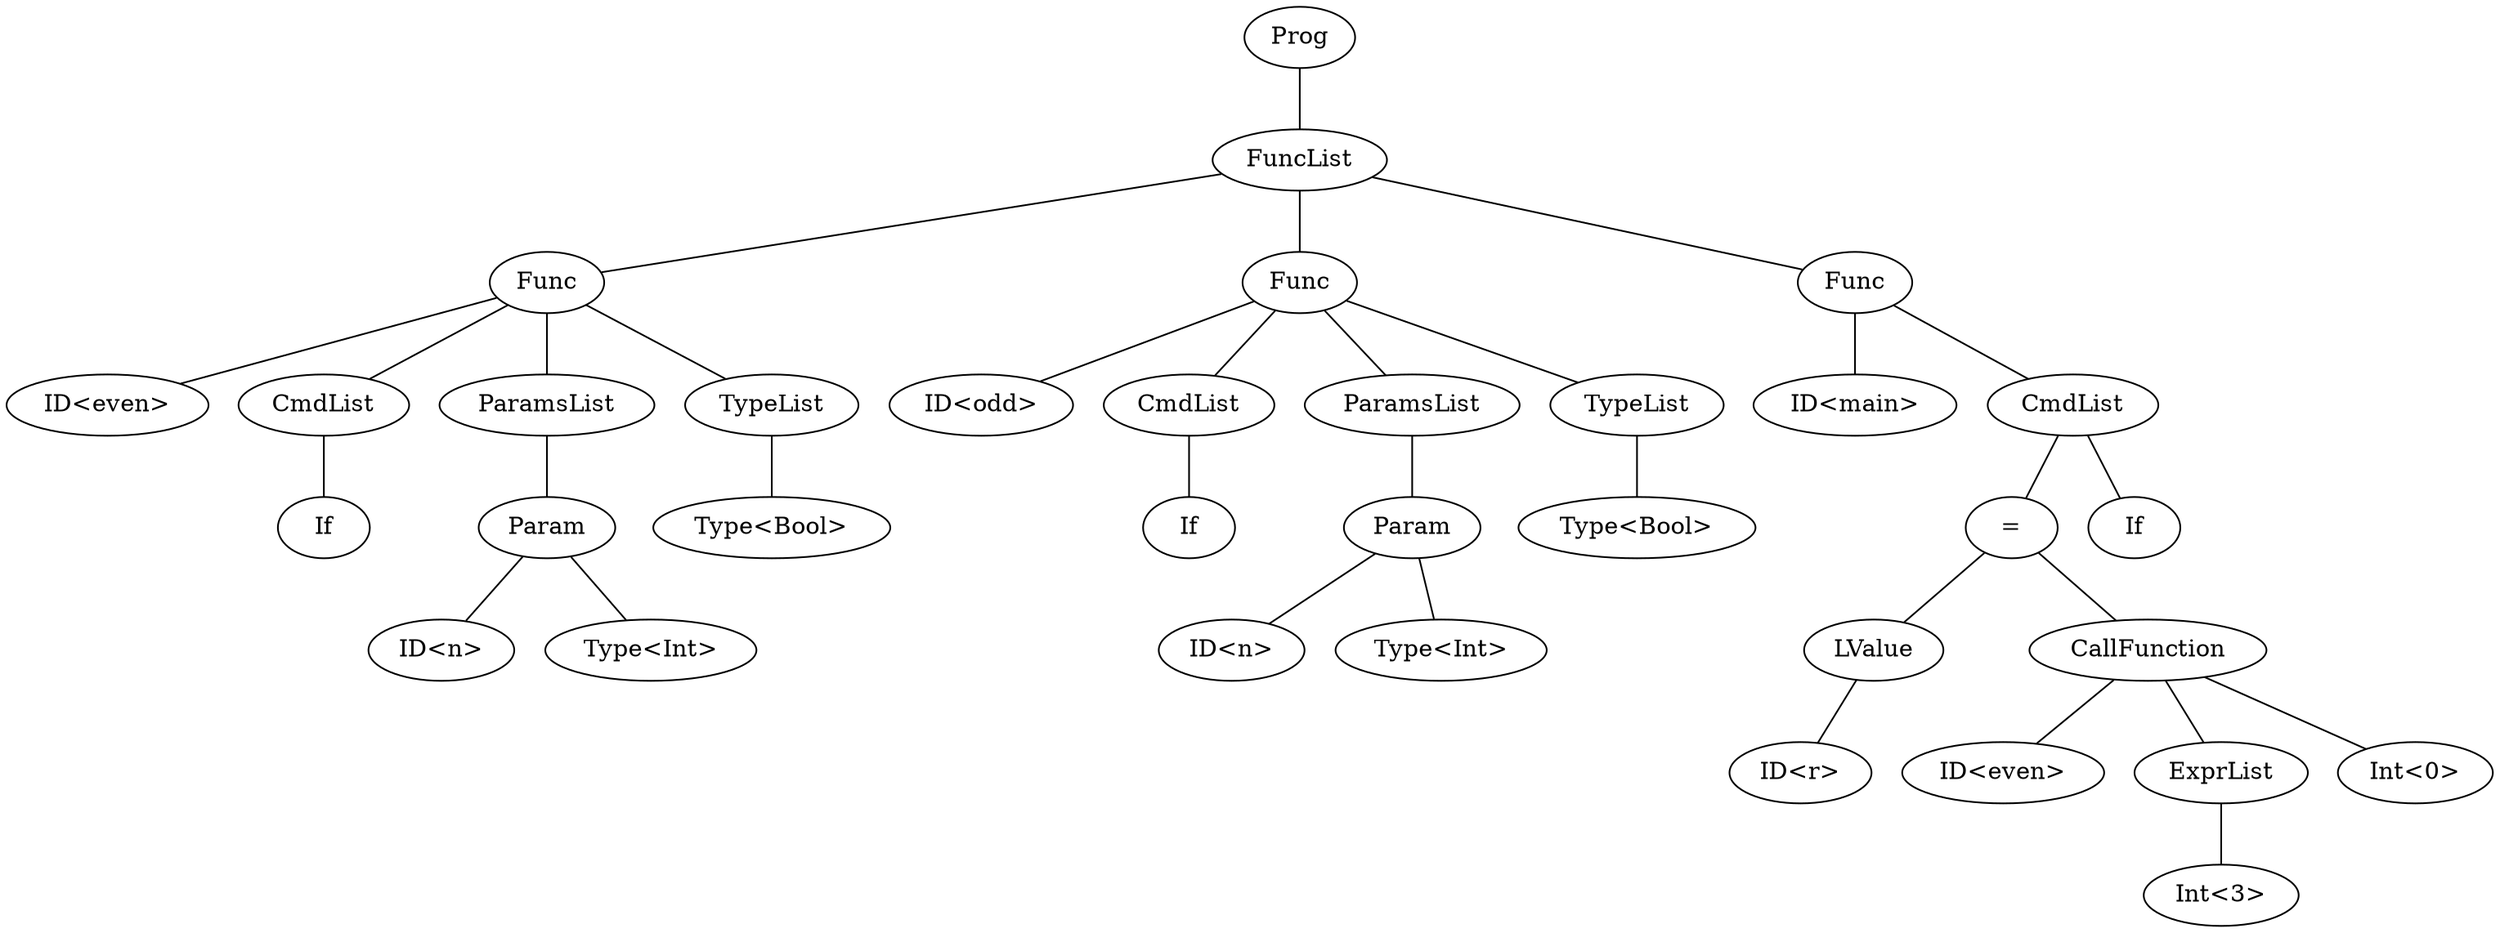 graph program {
87 [label=Prog]
87--27
27 [label=FuncList]
27--26
26 [label="Func"]
26--25
25 [label="ID<even>"]
26--24
24 [label=CmdList]
24--23
23 [label="If"]
26--3
3 [label="ParamsList"]
3--2
2 [label="Param"]
2--1
1 [label="ID<n>"]
2--0
0 [label="Type<Int>"]
26--5
5 [label="TypeList"]
5--4
4 [label="Type<Bool>"]
27--54
54 [label="Func"]
54--53
53 [label="ID<odd>"]
54--52
52 [label=CmdList]
52--51
51 [label="If"]
54--31
31 [label="ParamsList"]
31--30
30 [label="Param"]
30--29
29 [label="ID<n>"]
30--28
28 [label="Type<Int>"]
54--33
33 [label="TypeList"]
33--32
32 [label="Type<Bool>"]
27--86
86 [label="Func"]
86--85
85 [label="ID<main>"]
86--63
63 [label=CmdList]
63--62
62 [label= "="]
62--56
56 [label="LValue"]
56--55
55 [label="ID<r>"]
62--61
61 [label= "CallFunction"]
61--60
60 [label="ID<even>"]
61--58
58 [label=ExprList]
58--57
57 [label="Int<3>"]
61--59
59 [label="Int<0>"]
63--84
84 [label="If"]
}
